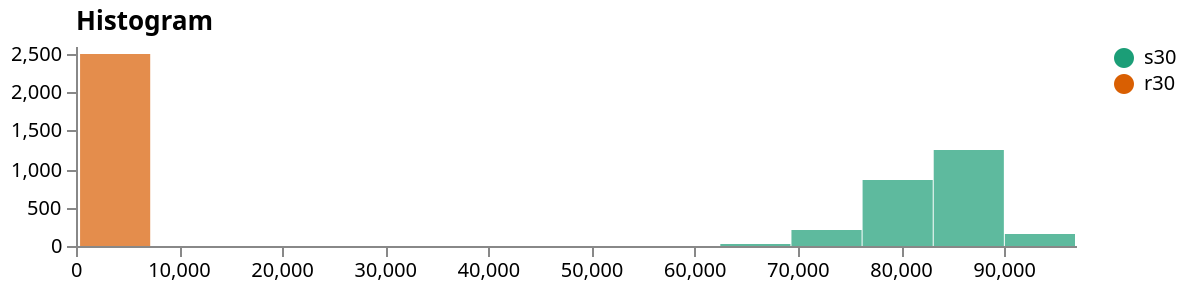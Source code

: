 {
   "$schema": "https://vega.github.io/schema/vega/v5.json",
   "description": "Histogram for visualizing a univariate distribution using static bins.",
   "width": 500,
   "height": 100,
   "padding": 5,
   "data": [
      {
         "name": "binned",
         "values": [
            {
               "bin0": 394.3480224609375,
               "bin1": 7290.91015625,
               "count": 0,
               "label": "s30"
            },
            {
               "bin0": 7290.91015625,
               "bin1": 14187.47265625,
               "count": 0,
               "label": "s30"
            },
            {
               "bin0": 14187.47265625,
               "bin1": 21084.03515625,
               "count": 0,
               "label": "s30"
            },
            {
               "bin0": 21084.03515625,
               "bin1": 27980.59765625,
               "count": 0,
               "label": "s30"
            },
            {
               "bin0": 27980.59765625,
               "bin1": 34877.16015625,
               "count": 0,
               "label": "s30"
            },
            {
               "bin0": 34877.16015625,
               "bin1": 41773.72265625,
               "count": 0,
               "label": "s30"
            },
            {
               "bin0": 41773.72265625,
               "bin1": 48670.28515625,
               "count": 0,
               "label": "s30"
            },
            {
               "bin0": 48670.28515625,
               "bin1": 55566.84375,
               "count": 0,
               "label": "s30"
            },
            {
               "bin0": 55566.84375,
               "bin1": 62463.40625,
               "count": 0,
               "label": "s30"
            },
            {
               "bin0": 62463.40625,
               "bin1": 69359.96875,
               "count": 29,
               "label": "s30"
            },
            {
               "bin0": 69359.96875,
               "bin1": 76256.53125,
               "count": 213,
               "label": "s30"
            },
            {
               "bin0": 76256.53125,
               "bin1": 83153.09375,
               "count": 854,
               "label": "s30"
            },
            {
               "bin0": 83153.09375,
               "bin1": 90049.65625,
               "count": 1245,
               "label": "s30"
            },
            {
               "bin0": 90049.65625,
               "bin1": 96946.21875,
               "count": 158,
               "label": "s30"
            },
            {
               "bin0": 394.3480224609375,
               "bin1": 7290.91015625,
               "count": 2500,
               "label": "r30"
            }
         ]
      },
      {
         "name": "xref",
         "values": []
      },
      {
         "name": "yref",
         "values": []
      },
      {
         "name": "_ranges",
         "source": [
            "binned"
         ],
         "transform": [
            {
               "type": "aggregate",
               "fields": [
                  "bin0",
                  "bin1"
               ],
               "ops": [
                  "min",
                  "max"
               ],
               "as": [
                  "min",
                  "max"
               ]
            }
         ]
      }
   ],
   "legends": [
      {
         "fill": "color"
      }
   ],
   "scales": [
      {
         "name": "xscale",
         "type": "linear",
         "range": "width",
         "domain": {
            "data": "_ranges",
            "fields": [
               "min",
               "max"
            ]
         }
      },
      {
         "name": "yscale",
         "type": "linear",
         "range": "height",
         "round": true,
         "domain": {
            "data": "binned",
            "field": "count"
         },
         "zero": true,
         "nice": true
      },
      {
         "name": "color",
         "type": "ordinal",
         "domain": {
            "data": "binned",
            "field": "label"
         },
         "range": {
            "scheme": "dark2"
         }
      }
   ],
   "axes": [
      {
         "orient": "bottom",
         "scale": "xscale",
         "zindex": 1
      },
      {
         "orient": "left",
         "scale": "yscale",
         "tickCount": 5,
         "zindex": 1
      }
   ],
   "title": {
      "text": "Histogram",
      "orient": "top",
      "anchor": "start",
      "frame": "group"
   },
   "marks": [
      {
         "name": "bins",
         "type": "rect",
         "from": {
            "data": "binned"
         },
         "encode": {
            "update": {
               "x": {
                  "scale": "xscale",
                  "field": "bin0"
               },
               "x2": {
                  "scale": "xscale",
                  "field": "bin1",
                  "offset": -0.5
               },
               "y": {
                  "scale": "yscale",
                  "field": "count"
               },
               "y2": {
                  "scale": "yscale",
                  "value": 0
               },
               "tooltip": {
                  "field": "count"
               },
               "fill": {
                  "scale": "color",
                  "field": "label"
               },
               "opacity": {
                  "value": 0.7
               }
            },
            "hover": {
               "fill": {
                  "value": "firebrick"
               }
            }
         }
      },
      {
         "name": "x_highlights",
         "type": "rule",
         "clip": true,
         "from": {
            "data": "xref"
         },
         "encode": {
            "enter": {
               "stroke": {
                  "value": "red"
               }
            },
            "update": {
               "x": {
                  "scale": "xscale",
                  "field": "value"
               },
               "y2": {
                  "value": 0
               },
               "y": {
                  "signal": "height"
               },
               "opacity": {
                  "value": 1
               }
            }
         }
      },
      {
         "name": "y_highlights",
         "type": "rule",
         "clip": true,
         "from": {
            "data": "yref"
         },
         "encode": {
            "enter": {
               "stroke": {
                  "value": "red"
               }
            },
            "update": {
               "y": {
                  "scale": "yscale",
                  "field": "value"
               },
               "x2": {
                  "value": 0
               },
               "x": {
                  "signal": "width"
               },
               "opacity": {
                  "value": 1
               }
            }
         }
      }
   ]
}